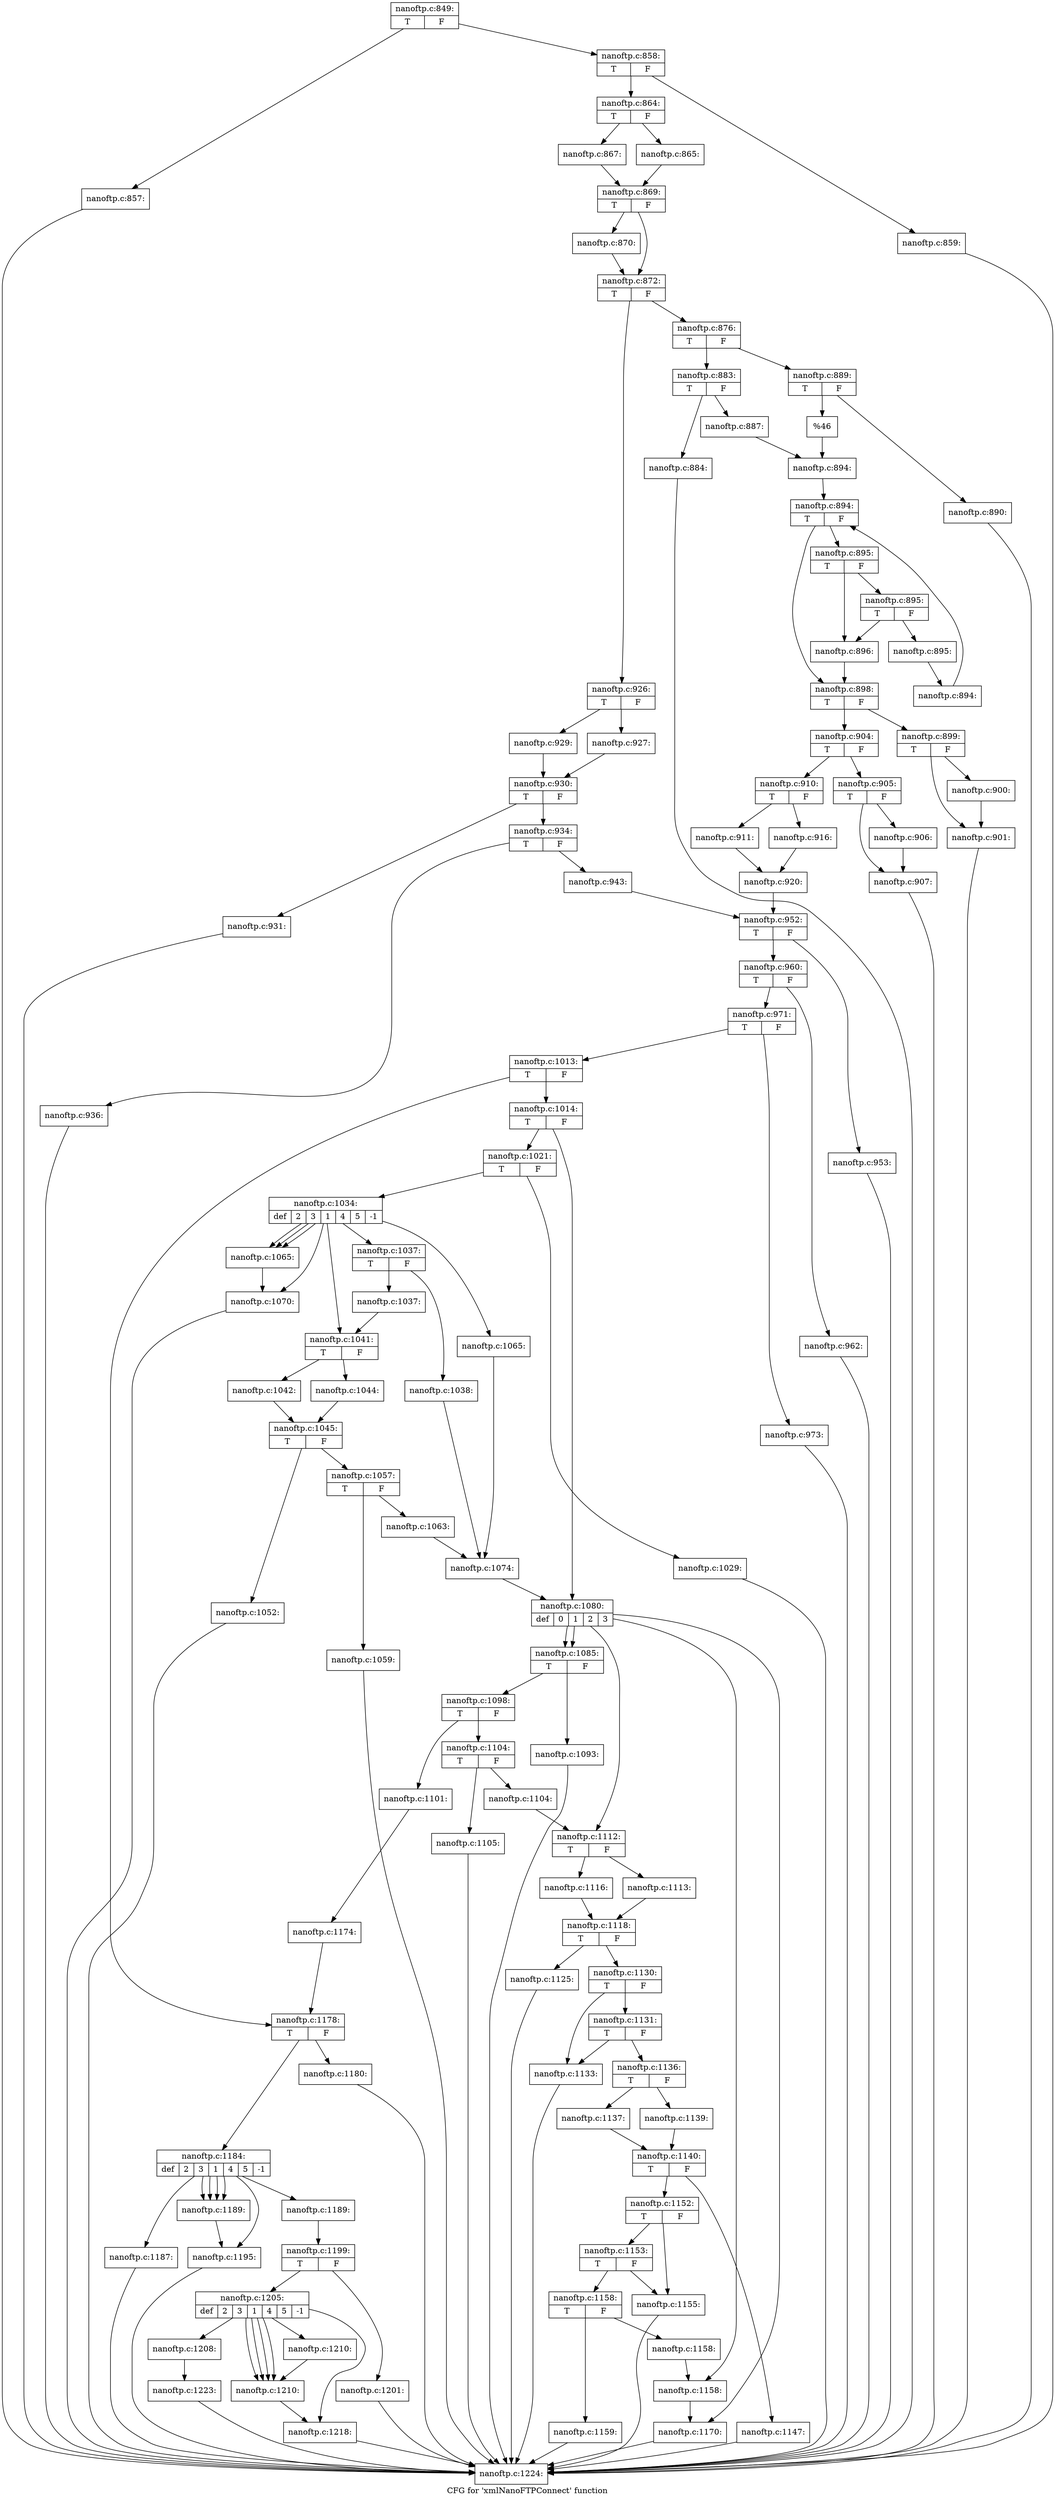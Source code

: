 digraph "CFG for 'xmlNanoFTPConnect' function" {
	label="CFG for 'xmlNanoFTPConnect' function";

	Node0x561533c83830 [shape=record,label="{nanoftp.c:849:|{<s0>T|<s1>F}}"];
	Node0x561533c83830 -> Node0x5615339e9320;
	Node0x561533c83830 -> Node0x5615339e9370;
	Node0x5615339e9320 [shape=record,label="{nanoftp.c:857:}"];
	Node0x5615339e9320 -> Node0x5615339eadc0;
	Node0x5615339e9370 [shape=record,label="{nanoftp.c:858:|{<s0>T|<s1>F}}"];
	Node0x5615339e9370 -> Node0x5615339e9830;
	Node0x5615339e9370 -> Node0x5615339e9880;
	Node0x5615339e9830 [shape=record,label="{nanoftp.c:859:}"];
	Node0x5615339e9830 -> Node0x5615339eadc0;
	Node0x5615339e9880 [shape=record,label="{nanoftp.c:864:|{<s0>T|<s1>F}}"];
	Node0x5615339e9880 -> Node0x5615339e9dd0;
	Node0x5615339e9880 -> Node0x5615339e9e70;
	Node0x5615339e9dd0 [shape=record,label="{nanoftp.c:865:}"];
	Node0x5615339e9dd0 -> Node0x5615339e9e20;
	Node0x5615339e9e70 [shape=record,label="{nanoftp.c:867:}"];
	Node0x5615339e9e70 -> Node0x5615339e9e20;
	Node0x5615339e9e20 [shape=record,label="{nanoftp.c:869:|{<s0>T|<s1>F}}"];
	Node0x5615339e9e20 -> Node0x561533ca8bf0;
	Node0x5615339e9e20 -> Node0x561533ca8c40;
	Node0x561533ca8bf0 [shape=record,label="{nanoftp.c:870:}"];
	Node0x561533ca8bf0 -> Node0x561533ca8c40;
	Node0x561533ca8c40 [shape=record,label="{nanoftp.c:872:|{<s0>T|<s1>F}}"];
	Node0x561533ca8c40 -> Node0x561533ca9b80;
	Node0x561533ca8c40 -> Node0x561533ca9c20;
	Node0x561533ca9b80 [shape=record,label="{nanoftp.c:876:|{<s0>T|<s1>F}}"];
	Node0x561533ca9b80 -> Node0x561533c4f490;
	Node0x561533ca9b80 -> Node0x561533c4f530;
	Node0x561533c4f490 [shape=record,label="{nanoftp.c:883:|{<s0>T|<s1>F}}"];
	Node0x561533c4f490 -> Node0x561533c4f7f0;
	Node0x561533c4f490 -> Node0x561533c4f840;
	Node0x561533c4f7f0 [shape=record,label="{nanoftp.c:884:}"];
	Node0x561533c4f7f0 -> Node0x5615339eadc0;
	Node0x561533c4f840 [shape=record,label="{nanoftp.c:887:}"];
	Node0x561533c4f840 -> Node0x561533c4f4e0;
	Node0x561533c4f530 [shape=record,label="{nanoftp.c:889:|{<s0>T|<s1>F}}"];
	Node0x561533c4f530 -> Node0x561533c50ca0;
	Node0x561533c4f530 -> Node0x561533c50cf0;
	Node0x561533c50ca0 [shape=record,label="{nanoftp.c:890:}"];
	Node0x561533c50ca0 -> Node0x5615339eadc0;
	Node0x561533c50cf0 [shape=record,label="{%46}"];
	Node0x561533c50cf0 -> Node0x561533c4f4e0;
	Node0x561533c4f4e0 [shape=record,label="{nanoftp.c:894:}"];
	Node0x561533c4f4e0 -> Node0x561533cb4090;
	Node0x561533cb4090 [shape=record,label="{nanoftp.c:894:|{<s0>T|<s1>F}}"];
	Node0x561533cb4090 -> Node0x561533cb4370;
	Node0x561533cb4090 -> Node0x561533c51130;
	Node0x561533cb4370 [shape=record,label="{nanoftp.c:895:|{<s0>T|<s1>F}}"];
	Node0x561533cb4370 -> Node0x561533cb4580;
	Node0x561533cb4370 -> Node0x561533cb4620;
	Node0x561533cb4620 [shape=record,label="{nanoftp.c:895:|{<s0>T|<s1>F}}"];
	Node0x561533cb4620 -> Node0x561533cb4580;
	Node0x561533cb4620 -> Node0x561533cb45d0;
	Node0x561533cb4580 [shape=record,label="{nanoftp.c:896:}"];
	Node0x561533cb4580 -> Node0x561533c51130;
	Node0x561533cb45d0 [shape=record,label="{nanoftp.c:895:}"];
	Node0x561533cb45d0 -> Node0x561533cb42e0;
	Node0x561533cb42e0 [shape=record,label="{nanoftp.c:894:}"];
	Node0x561533cb42e0 -> Node0x561533cb4090;
	Node0x561533c51130 [shape=record,label="{nanoftp.c:898:|{<s0>T|<s1>F}}"];
	Node0x561533c51130 -> Node0x561533cb5050;
	Node0x561533c51130 -> Node0x561533cb5000;
	Node0x561533cb5000 [shape=record,label="{nanoftp.c:899:|{<s0>T|<s1>F}}"];
	Node0x561533cb5000 -> Node0x561533cb5350;
	Node0x561533cb5000 -> Node0x561533cb53a0;
	Node0x561533cb5350 [shape=record,label="{nanoftp.c:900:}"];
	Node0x561533cb5350 -> Node0x561533cb53a0;
	Node0x561533cb53a0 [shape=record,label="{nanoftp.c:901:}"];
	Node0x561533cb53a0 -> Node0x5615339eadc0;
	Node0x561533cb5050 [shape=record,label="{nanoftp.c:904:|{<s0>T|<s1>F}}"];
	Node0x561533cb5050 -> Node0x561533cb5d60;
	Node0x561533cb5050 -> Node0x561533cb5db0;
	Node0x561533cb5d60 [shape=record,label="{nanoftp.c:905:|{<s0>T|<s1>F}}"];
	Node0x561533cb5d60 -> Node0x561533cb5ea0;
	Node0x561533cb5d60 -> Node0x561533cb6320;
	Node0x561533cb5ea0 [shape=record,label="{nanoftp.c:906:}"];
	Node0x561533cb5ea0 -> Node0x561533cb6320;
	Node0x561533cb6320 [shape=record,label="{nanoftp.c:907:}"];
	Node0x561533cb6320 -> Node0x5615339eadc0;
	Node0x561533cb5db0 [shape=record,label="{nanoftp.c:910:|{<s0>T|<s1>F}}"];
	Node0x561533cb5db0 -> Node0x561533cb6c60;
	Node0x561533cb5db0 -> Node0x561533cb6d00;
	Node0x561533cb6c60 [shape=record,label="{nanoftp.c:911:}"];
	Node0x561533cb6c60 -> Node0x561533cb6cb0;
	Node0x561533cb6d00 [shape=record,label="{nanoftp.c:916:}"];
	Node0x561533cb6d00 -> Node0x561533cb6cb0;
	Node0x561533cb6cb0 [shape=record,label="{nanoftp.c:920:}"];
	Node0x561533cb6cb0 -> Node0x561533ca9bd0;
	Node0x561533ca9c20 [shape=record,label="{nanoftp.c:926:|{<s0>T|<s1>F}}"];
	Node0x561533ca9c20 -> Node0x561533cbab00;
	Node0x561533ca9c20 -> Node0x561533cbed40;
	Node0x561533cbab00 [shape=record,label="{nanoftp.c:927:}"];
	Node0x561533cbab00 -> Node0x561533c2e440;
	Node0x561533cbed40 [shape=record,label="{nanoftp.c:929:}"];
	Node0x561533cbed40 -> Node0x561533c2e440;
	Node0x561533c2e440 [shape=record,label="{nanoftp.c:930:|{<s0>T|<s1>F}}"];
	Node0x561533c2e440 -> Node0x561533cbf9d0;
	Node0x561533c2e440 -> Node0x561533cbfa20;
	Node0x561533cbf9d0 [shape=record,label="{nanoftp.c:931:}"];
	Node0x561533cbf9d0 -> Node0x5615339eadc0;
	Node0x561533cbfa20 [shape=record,label="{nanoftp.c:934:|{<s0>T|<s1>F}}"];
	Node0x561533cbfa20 -> Node0x561533cc02d0;
	Node0x561533cbfa20 -> Node0x561533cc0320;
	Node0x561533cc02d0 [shape=record,label="{nanoftp.c:936:}"];
	Node0x561533cc02d0 -> Node0x5615339eadc0;
	Node0x561533cc0320 [shape=record,label="{nanoftp.c:943:}"];
	Node0x561533cc0320 -> Node0x561533ca9bd0;
	Node0x561533ca9bd0 [shape=record,label="{nanoftp.c:952:|{<s0>T|<s1>F}}"];
	Node0x561533ca9bd0 -> Node0x561533cc2490;
	Node0x561533ca9bd0 -> Node0x561533cc24e0;
	Node0x561533cc2490 [shape=record,label="{nanoftp.c:953:}"];
	Node0x561533cc2490 -> Node0x5615339eadc0;
	Node0x561533cc24e0 [shape=record,label="{nanoftp.c:960:|{<s0>T|<s1>F}}"];
	Node0x561533cc24e0 -> Node0x561533cc2e90;
	Node0x561533cc24e0 -> Node0x561533cc2ee0;
	Node0x561533cc2e90 [shape=record,label="{nanoftp.c:962:}"];
	Node0x561533cc2e90 -> Node0x5615339eadc0;
	Node0x561533cc2ee0 [shape=record,label="{nanoftp.c:971:|{<s0>T|<s1>F}}"];
	Node0x561533cc2ee0 -> Node0x561533cc4ee0;
	Node0x561533cc2ee0 -> Node0x561533cc4f30;
	Node0x561533cc4ee0 [shape=record,label="{nanoftp.c:973:}"];
	Node0x561533cc4ee0 -> Node0x5615339eadc0;
	Node0x561533cc4f30 [shape=record,label="{nanoftp.c:1013:|{<s0>T|<s1>F}}"];
	Node0x561533cc4f30 -> Node0x561533cc60c0;
	Node0x561533cc4f30 -> Node0x561533cc6110;
	Node0x561533cc60c0 [shape=record,label="{nanoftp.c:1014:|{<s0>T|<s1>F}}"];
	Node0x561533cc60c0 -> Node0x561533cc69b0;
	Node0x561533cc60c0 -> Node0x561533cc6a00;
	Node0x561533cc69b0 [shape=record,label="{nanoftp.c:1021:|{<s0>T|<s1>F}}"];
	Node0x561533cc69b0 -> Node0x561533cc7de0;
	Node0x561533cc69b0 -> Node0x561533cc7e30;
	Node0x561533cc7de0 [shape=record,label="{nanoftp.c:1029:}"];
	Node0x561533cc7de0 -> Node0x5615339eadc0;
	Node0x561533cc7e30 [shape=record,label="{nanoftp.c:1034:|{<s0>def|<s1>2|<s2>3|<s3>1|<s4>4|<s5>5|<s6>-1}}"];
	Node0x561533cc7e30 -> Node0x561533cc8cd0;
	Node0x561533cc7e30 -> Node0x561533cc8df0;
	Node0x561533cc7e30 -> Node0x561533cc9280;
	Node0x561533cc7e30 -> Node0x561533ccc380;
	Node0x561533cc7e30 -> Node0x561533ccc460;
	Node0x561533cc7e30 -> Node0x561533ccc460;
	Node0x561533cc7e30 -> Node0x561533ccc460;
	Node0x561533cc8df0 [shape=record,label="{nanoftp.c:1037:|{<s0>T|<s1>F}}"];
	Node0x561533cc8df0 -> Node0x561533cc8ee0;
	Node0x561533cc8df0 -> Node0x561533cc8f30;
	Node0x561533cc8ee0 [shape=record,label="{nanoftp.c:1038:}"];
	Node0x561533cc8ee0 -> Node0x561533cc8bf0;
	Node0x561533cc8f30 [shape=record,label="{nanoftp.c:1037:}"];
	Node0x561533cc8f30 -> Node0x561533cc9280;
	Node0x561533cc9280 [shape=record,label="{nanoftp.c:1041:|{<s0>T|<s1>F}}"];
	Node0x561533cc9280 -> Node0x561533cc9390;
	Node0x561533cc9280 -> Node0x561533cc9430;
	Node0x561533cc9390 [shape=record,label="{nanoftp.c:1042:}"];
	Node0x561533cc9390 -> Node0x561533cc93e0;
	Node0x561533cc9430 [shape=record,label="{nanoftp.c:1044:}"];
	Node0x561533cc9430 -> Node0x561533cc93e0;
	Node0x561533cc93e0 [shape=record,label="{nanoftp.c:1045:|{<s0>T|<s1>F}}"];
	Node0x561533cc93e0 -> Node0x561533ccaad0;
	Node0x561533cc93e0 -> Node0x561533ccab20;
	Node0x561533ccaad0 [shape=record,label="{nanoftp.c:1052:}"];
	Node0x561533ccaad0 -> Node0x5615339eadc0;
	Node0x561533ccab20 [shape=record,label="{nanoftp.c:1057:|{<s0>T|<s1>F}}"];
	Node0x561533ccab20 -> Node0x561533ccb950;
	Node0x561533ccab20 -> Node0x561533ccb9a0;
	Node0x561533ccb950 [shape=record,label="{nanoftp.c:1059:}"];
	Node0x561533ccb950 -> Node0x5615339eadc0;
	Node0x561533ccb9a0 [shape=record,label="{nanoftp.c:1063:}"];
	Node0x561533ccb9a0 -> Node0x561533cc8bf0;
	Node0x561533ccc380 [shape=record,label="{nanoftp.c:1065:}"];
	Node0x561533ccc380 -> Node0x561533cc8bf0;
	Node0x561533ccc460 [shape=record,label="{nanoftp.c:1065:}"];
	Node0x561533ccc460 -> Node0x561533cc8cd0;
	Node0x561533cc8cd0 [shape=record,label="{nanoftp.c:1070:}"];
	Node0x561533cc8cd0 -> Node0x5615339eadc0;
	Node0x561533cc8bf0 [shape=record,label="{nanoftp.c:1074:}"];
	Node0x561533cc8bf0 -> Node0x561533cc6a00;
	Node0x561533cc6a00 [shape=record,label="{nanoftp.c:1080:|{<s0>def|<s1>0|<s2>1|<s3>2|<s4>3}}"];
	Node0x561533cc6a00 -> Node0x561533cccd70;
	Node0x561533cc6a00 -> Node0x561533ccd0b0;
	Node0x561533cc6a00 -> Node0x561533ccd0b0;
	Node0x561533cc6a00 -> Node0x561533cd0480;
	Node0x561533cc6a00 -> Node0x561533cdbb10;
	Node0x561533ccd0b0 [shape=record,label="{nanoftp.c:1085:|{<s0>T|<s1>F}}"];
	Node0x561533ccd0b0 -> Node0x561533cce200;
	Node0x561533ccd0b0 -> Node0x561533cce250;
	Node0x561533cce200 [shape=record,label="{nanoftp.c:1093:}"];
	Node0x561533cce200 -> Node0x5615339eadc0;
	Node0x561533cce250 [shape=record,label="{nanoftp.c:1098:|{<s0>T|<s1>F}}"];
	Node0x561533cce250 -> Node0x561533ccf2c0;
	Node0x561533cce250 -> Node0x561533ccf310;
	Node0x561533ccf2c0 [shape=record,label="{nanoftp.c:1101:}"];
	Node0x561533ccf2c0 -> Node0x561533cccc90;
	Node0x561533ccf310 [shape=record,label="{nanoftp.c:1104:|{<s0>T|<s1>F}}"];
	Node0x561533ccf310 -> Node0x561533ccf8a0;
	Node0x561533ccf310 -> Node0x561533ccf8f0;
	Node0x561533ccf8a0 [shape=record,label="{nanoftp.c:1105:}"];
	Node0x561533ccf8a0 -> Node0x5615339eadc0;
	Node0x561533ccf8f0 [shape=record,label="{nanoftp.c:1104:}"];
	Node0x561533ccf8f0 -> Node0x561533cd0480;
	Node0x561533cd0480 [shape=record,label="{nanoftp.c:1112:|{<s0>T|<s1>F}}"];
	Node0x561533cd0480 -> Node0x561533cd05d0;
	Node0x561533cd0480 -> Node0x561533cd0670;
	Node0x561533cd05d0 [shape=record,label="{nanoftp.c:1113:}"];
	Node0x561533cd05d0 -> Node0x561533cd0620;
	Node0x561533cd0670 [shape=record,label="{nanoftp.c:1116:}"];
	Node0x561533cd0670 -> Node0x561533cd0620;
	Node0x561533cd0620 [shape=record,label="{nanoftp.c:1118:|{<s0>T|<s1>F}}"];
	Node0x561533cd0620 -> Node0x561533c86120;
	Node0x561533cd0620 -> Node0x561533c86170;
	Node0x561533c86120 [shape=record,label="{nanoftp.c:1125:}"];
	Node0x561533c86120 -> Node0x5615339eadc0;
	Node0x561533c86170 [shape=record,label="{nanoftp.c:1130:|{<s0>T|<s1>F}}"];
	Node0x561533c86170 -> Node0x561533c871e0;
	Node0x561533c86170 -> Node0x561533c87280;
	Node0x561533c87280 [shape=record,label="{nanoftp.c:1131:|{<s0>T|<s1>F}}"];
	Node0x561533c87280 -> Node0x561533c871e0;
	Node0x561533c87280 -> Node0x561533c87230;
	Node0x561533c871e0 [shape=record,label="{nanoftp.c:1133:}"];
	Node0x561533c871e0 -> Node0x5615339eadc0;
	Node0x561533c87230 [shape=record,label="{nanoftp.c:1136:|{<s0>T|<s1>F}}"];
	Node0x561533c87230 -> Node0x561533c87b50;
	Node0x561533c87230 -> Node0x561533c87bf0;
	Node0x561533c87b50 [shape=record,label="{nanoftp.c:1137:}"];
	Node0x561533c87b50 -> Node0x561533c87ba0;
	Node0x561533c87bf0 [shape=record,label="{nanoftp.c:1139:}"];
	Node0x561533c87bf0 -> Node0x561533c87ba0;
	Node0x561533c87ba0 [shape=record,label="{nanoftp.c:1140:|{<s0>T|<s1>F}}"];
	Node0x561533c87ba0 -> Node0x561533c89210;
	Node0x561533c87ba0 -> Node0x561533c89260;
	Node0x561533c89210 [shape=record,label="{nanoftp.c:1147:}"];
	Node0x561533c89210 -> Node0x5615339eadc0;
	Node0x561533c89260 [shape=record,label="{nanoftp.c:1152:|{<s0>T|<s1>F}}"];
	Node0x561533c89260 -> Node0x561533cda5c0;
	Node0x561533c89260 -> Node0x561533cda660;
	Node0x561533cda660 [shape=record,label="{nanoftp.c:1153:|{<s0>T|<s1>F}}"];
	Node0x561533cda660 -> Node0x561533cda5c0;
	Node0x561533cda660 -> Node0x561533cda610;
	Node0x561533cda5c0 [shape=record,label="{nanoftp.c:1155:}"];
	Node0x561533cda5c0 -> Node0x5615339eadc0;
	Node0x561533cda610 [shape=record,label="{nanoftp.c:1158:|{<s0>T|<s1>F}}"];
	Node0x561533cda610 -> Node0x561533cdaf30;
	Node0x561533cda610 -> Node0x561533cdaf80;
	Node0x561533cdaf30 [shape=record,label="{nanoftp.c:1159:}"];
	Node0x561533cdaf30 -> Node0x5615339eadc0;
	Node0x561533cdaf80 [shape=record,label="{nanoftp.c:1158:}"];
	Node0x561533cdaf80 -> Node0x561533cdbb10;
	Node0x561533cdbb10 [shape=record,label="{nanoftp.c:1158:}"];
	Node0x561533cdbb10 -> Node0x561533cccd70;
	Node0x561533cccd70 [shape=record,label="{nanoftp.c:1170:}"];
	Node0x561533cccd70 -> Node0x5615339eadc0;
	Node0x561533cccc90 [shape=record,label="{nanoftp.c:1174:}"];
	Node0x561533cccc90 -> Node0x561533cc6110;
	Node0x561533cc6110 [shape=record,label="{nanoftp.c:1178:|{<s0>T|<s1>F}}"];
	Node0x561533cc6110 -> Node0x561533cdce40;
	Node0x561533cc6110 -> Node0x561533cdce90;
	Node0x561533cdce40 [shape=record,label="{nanoftp.c:1180:}"];
	Node0x561533cdce40 -> Node0x5615339eadc0;
	Node0x561533cdce90 [shape=record,label="{nanoftp.c:1184:|{<s0>def|<s1>2|<s2>3|<s3>1|<s4>4|<s5>5|<s6>-1}}"];
	Node0x561533cdce90 -> Node0x561533cddcc0;
	Node0x561533cdce90 -> Node0x561533cde000;
	Node0x561533cdce90 -> Node0x561533cde1c0;
	Node0x561533cdce90 -> Node0x561533cde2a0;
	Node0x561533cdce90 -> Node0x561533cde2a0;
	Node0x561533cdce90 -> Node0x561533cde2a0;
	Node0x561533cdce90 -> Node0x561533cde2a0;
	Node0x561533cde000 [shape=record,label="{nanoftp.c:1187:}"];
	Node0x561533cde000 -> Node0x5615339eadc0;
	Node0x561533cde1c0 [shape=record,label="{nanoftp.c:1189:}"];
	Node0x561533cde1c0 -> Node0x561533cddbe0;
	Node0x561533cde2a0 [shape=record,label="{nanoftp.c:1189:}"];
	Node0x561533cde2a0 -> Node0x561533cddcc0;
	Node0x561533cddcc0 [shape=record,label="{nanoftp.c:1195:}"];
	Node0x561533cddcc0 -> Node0x5615339eadc0;
	Node0x561533cddbe0 [shape=record,label="{nanoftp.c:1199:|{<s0>T|<s1>F}}"];
	Node0x561533cddbe0 -> Node0x561533cdf0a0;
	Node0x561533cddbe0 -> Node0x561533cdf0f0;
	Node0x561533cdf0a0 [shape=record,label="{nanoftp.c:1201:}"];
	Node0x561533cdf0a0 -> Node0x5615339eadc0;
	Node0x561533cdf0f0 [shape=record,label="{nanoftp.c:1205:|{<s0>def|<s1>2|<s2>3|<s3>1|<s4>4|<s5>5|<s6>-1}}"];
	Node0x561533cdf0f0 -> Node0x561533cdff20;
	Node0x561533cdf0f0 -> Node0x561533ce0260;
	Node0x561533cdf0f0 -> Node0x561533ce0340;
	Node0x561533cdf0f0 -> Node0x561533ce06e0;
	Node0x561533cdf0f0 -> Node0x561533ce06e0;
	Node0x561533cdf0f0 -> Node0x561533ce06e0;
	Node0x561533cdf0f0 -> Node0x561533ce06e0;
	Node0x561533ce0260 [shape=record,label="{nanoftp.c:1208:}"];
	Node0x561533ce0260 -> Node0x561533cdfe40;
	Node0x561533ce0340 [shape=record,label="{nanoftp.c:1210:}"];
	Node0x561533ce0340 -> Node0x561533ce06e0;
	Node0x561533ce06e0 [shape=record,label="{nanoftp.c:1210:}"];
	Node0x561533ce06e0 -> Node0x561533cdff20;
	Node0x561533cdff20 [shape=record,label="{nanoftp.c:1218:}"];
	Node0x561533cdff20 -> Node0x5615339eadc0;
	Node0x561533cdfe40 [shape=record,label="{nanoftp.c:1223:}"];
	Node0x561533cdfe40 -> Node0x5615339eadc0;
	Node0x5615339eadc0 [shape=record,label="{nanoftp.c:1224:}"];
}
